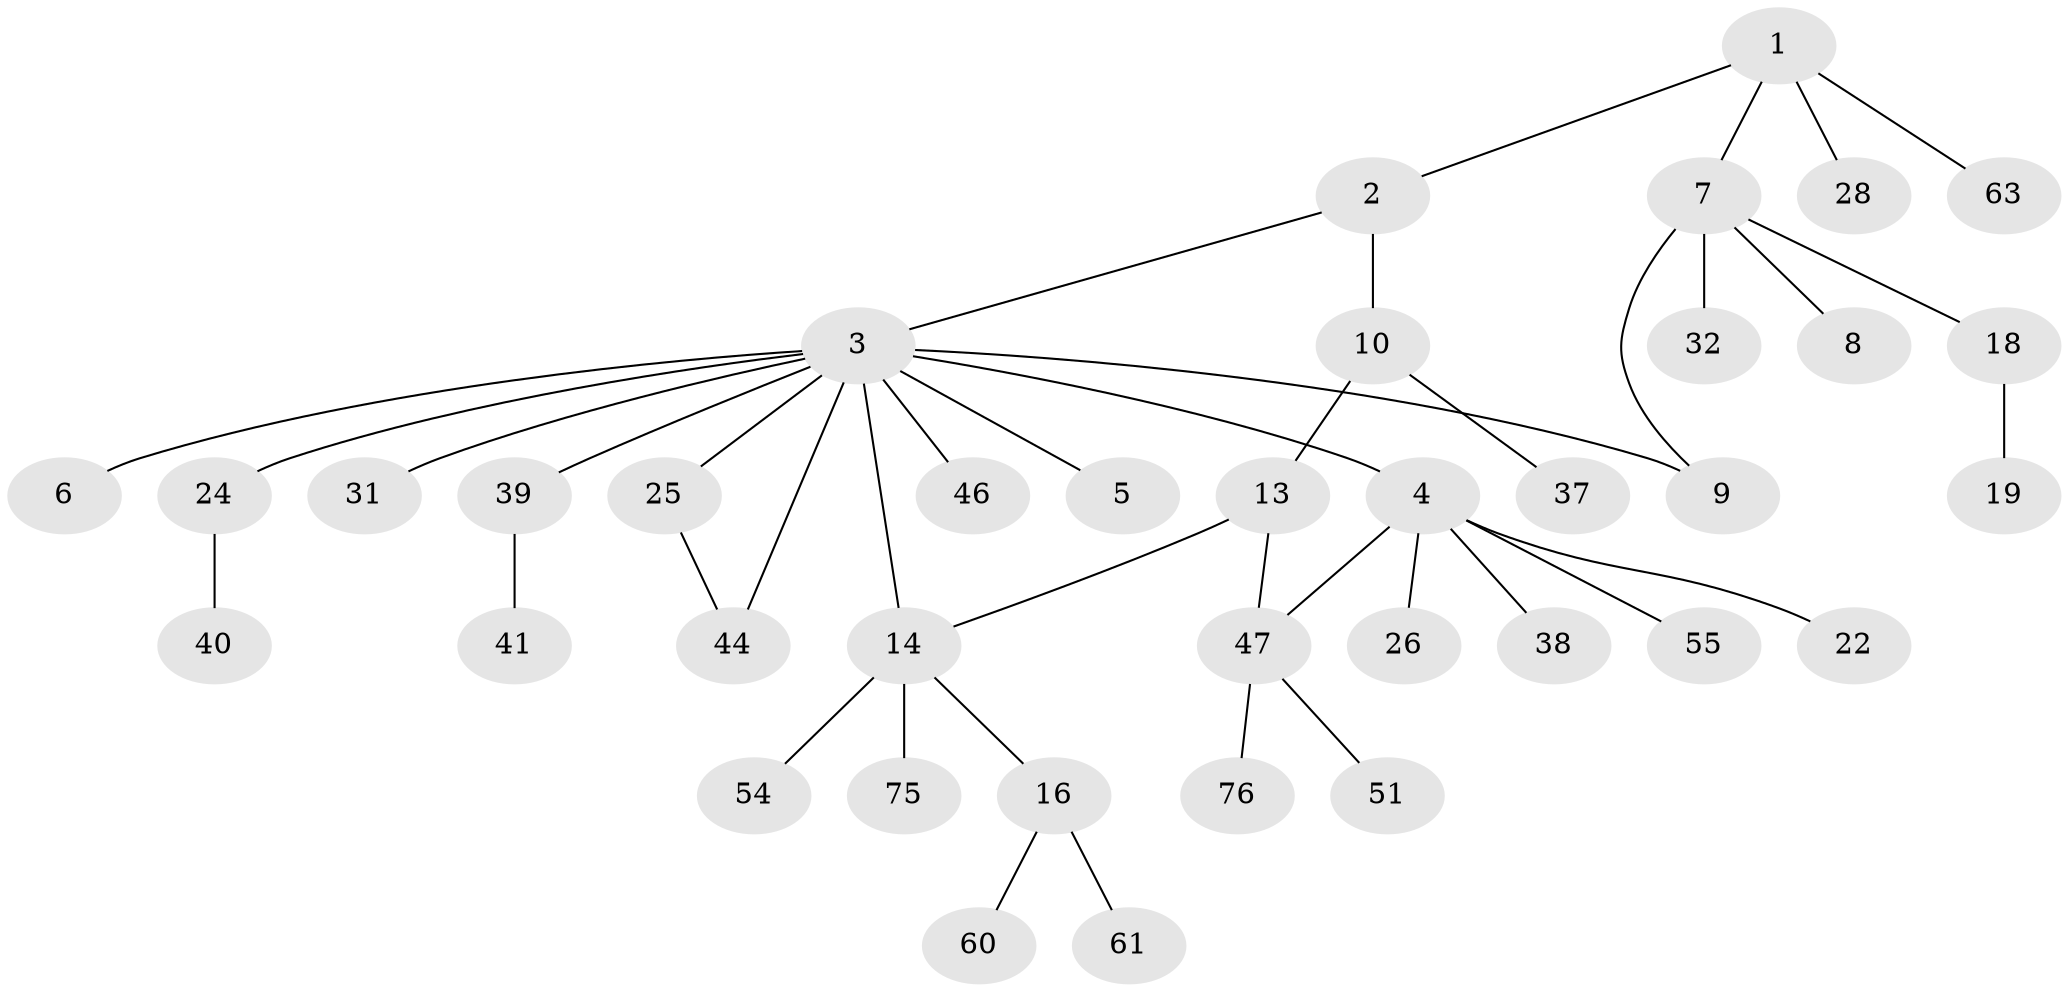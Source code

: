 // original degree distribution, {6: 0.03896103896103896, 5: 0.07792207792207792, 9: 0.025974025974025976, 1: 0.5974025974025974, 2: 0.16883116883116883, 4: 0.03896103896103896, 3: 0.05194805194805195}
// Generated by graph-tools (version 1.1) at 2025/14/03/09/25 04:14:26]
// undirected, 38 vertices, 41 edges
graph export_dot {
graph [start="1"]
  node [color=gray90,style=filled];
  1 [super="+49+36"];
  2 [super="+48+45"];
  3 [super="+20+17"];
  4 [super="+12+11"];
  5;
  6 [super="+66"];
  7;
  8;
  9 [super="+21"];
  10 [super="+35"];
  13 [super="+15"];
  14 [super="+27"];
  16 [super="+33+34+30"];
  18 [super="+43+70"];
  19 [super="+52"];
  22 [super="+42"];
  24;
  25;
  26;
  28 [super="+50+29"];
  31;
  32;
  37;
  38 [super="+73"];
  39;
  40;
  41;
  44;
  46;
  47;
  51;
  54;
  55;
  60;
  61;
  63 [super="+67"];
  75;
  76;
  1 -- 2;
  1 -- 7;
  1 -- 28;
  1 -- 63;
  2 -- 3;
  2 -- 10;
  3 -- 4 [weight=2];
  3 -- 5;
  3 -- 6;
  3 -- 24;
  3 -- 25;
  3 -- 46;
  3 -- 39;
  3 -- 14;
  3 -- 44;
  3 -- 31;
  3 -- 9;
  4 -- 47;
  4 -- 55;
  4 -- 38;
  4 -- 22;
  4 -- 26;
  7 -- 8;
  7 -- 9;
  7 -- 18;
  7 -- 32;
  10 -- 13;
  10 -- 37;
  13 -- 14;
  13 -- 47;
  14 -- 16;
  14 -- 54;
  14 -- 75;
  16 -- 60;
  16 -- 61;
  18 -- 19;
  24 -- 40;
  25 -- 44;
  39 -- 41;
  47 -- 51;
  47 -- 76;
}
